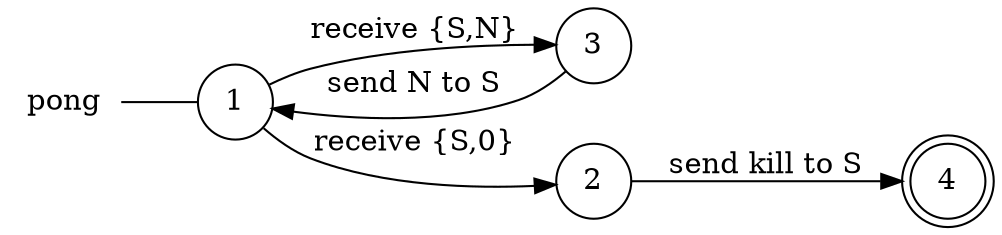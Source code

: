 digraph pong {
	rankdir="LR";
	n_0 [label="pong", shape="plaintext"];
	n_1 [id="5", shape=circle, label="3"];
	n_2 [id="1", shape=circle, label="1"];
	n_0 -> n_2 [arrowhead=none];
	n_3 [id="2", shape=doublecircle, label="4"];
	n_4 [id="3", shape=circle, label="2"];

	n_1 -> n_2 [id="[$e|6]", label="send N to S"];
	n_2 -> n_4 [id="[$e|5]", label="receive {S,0}"];
	n_2 -> n_1 [id="[$e|4]", label="receive {S,N}"];
	n_4 -> n_3 [id="[$e|2]", label="send kill to S"];
}
